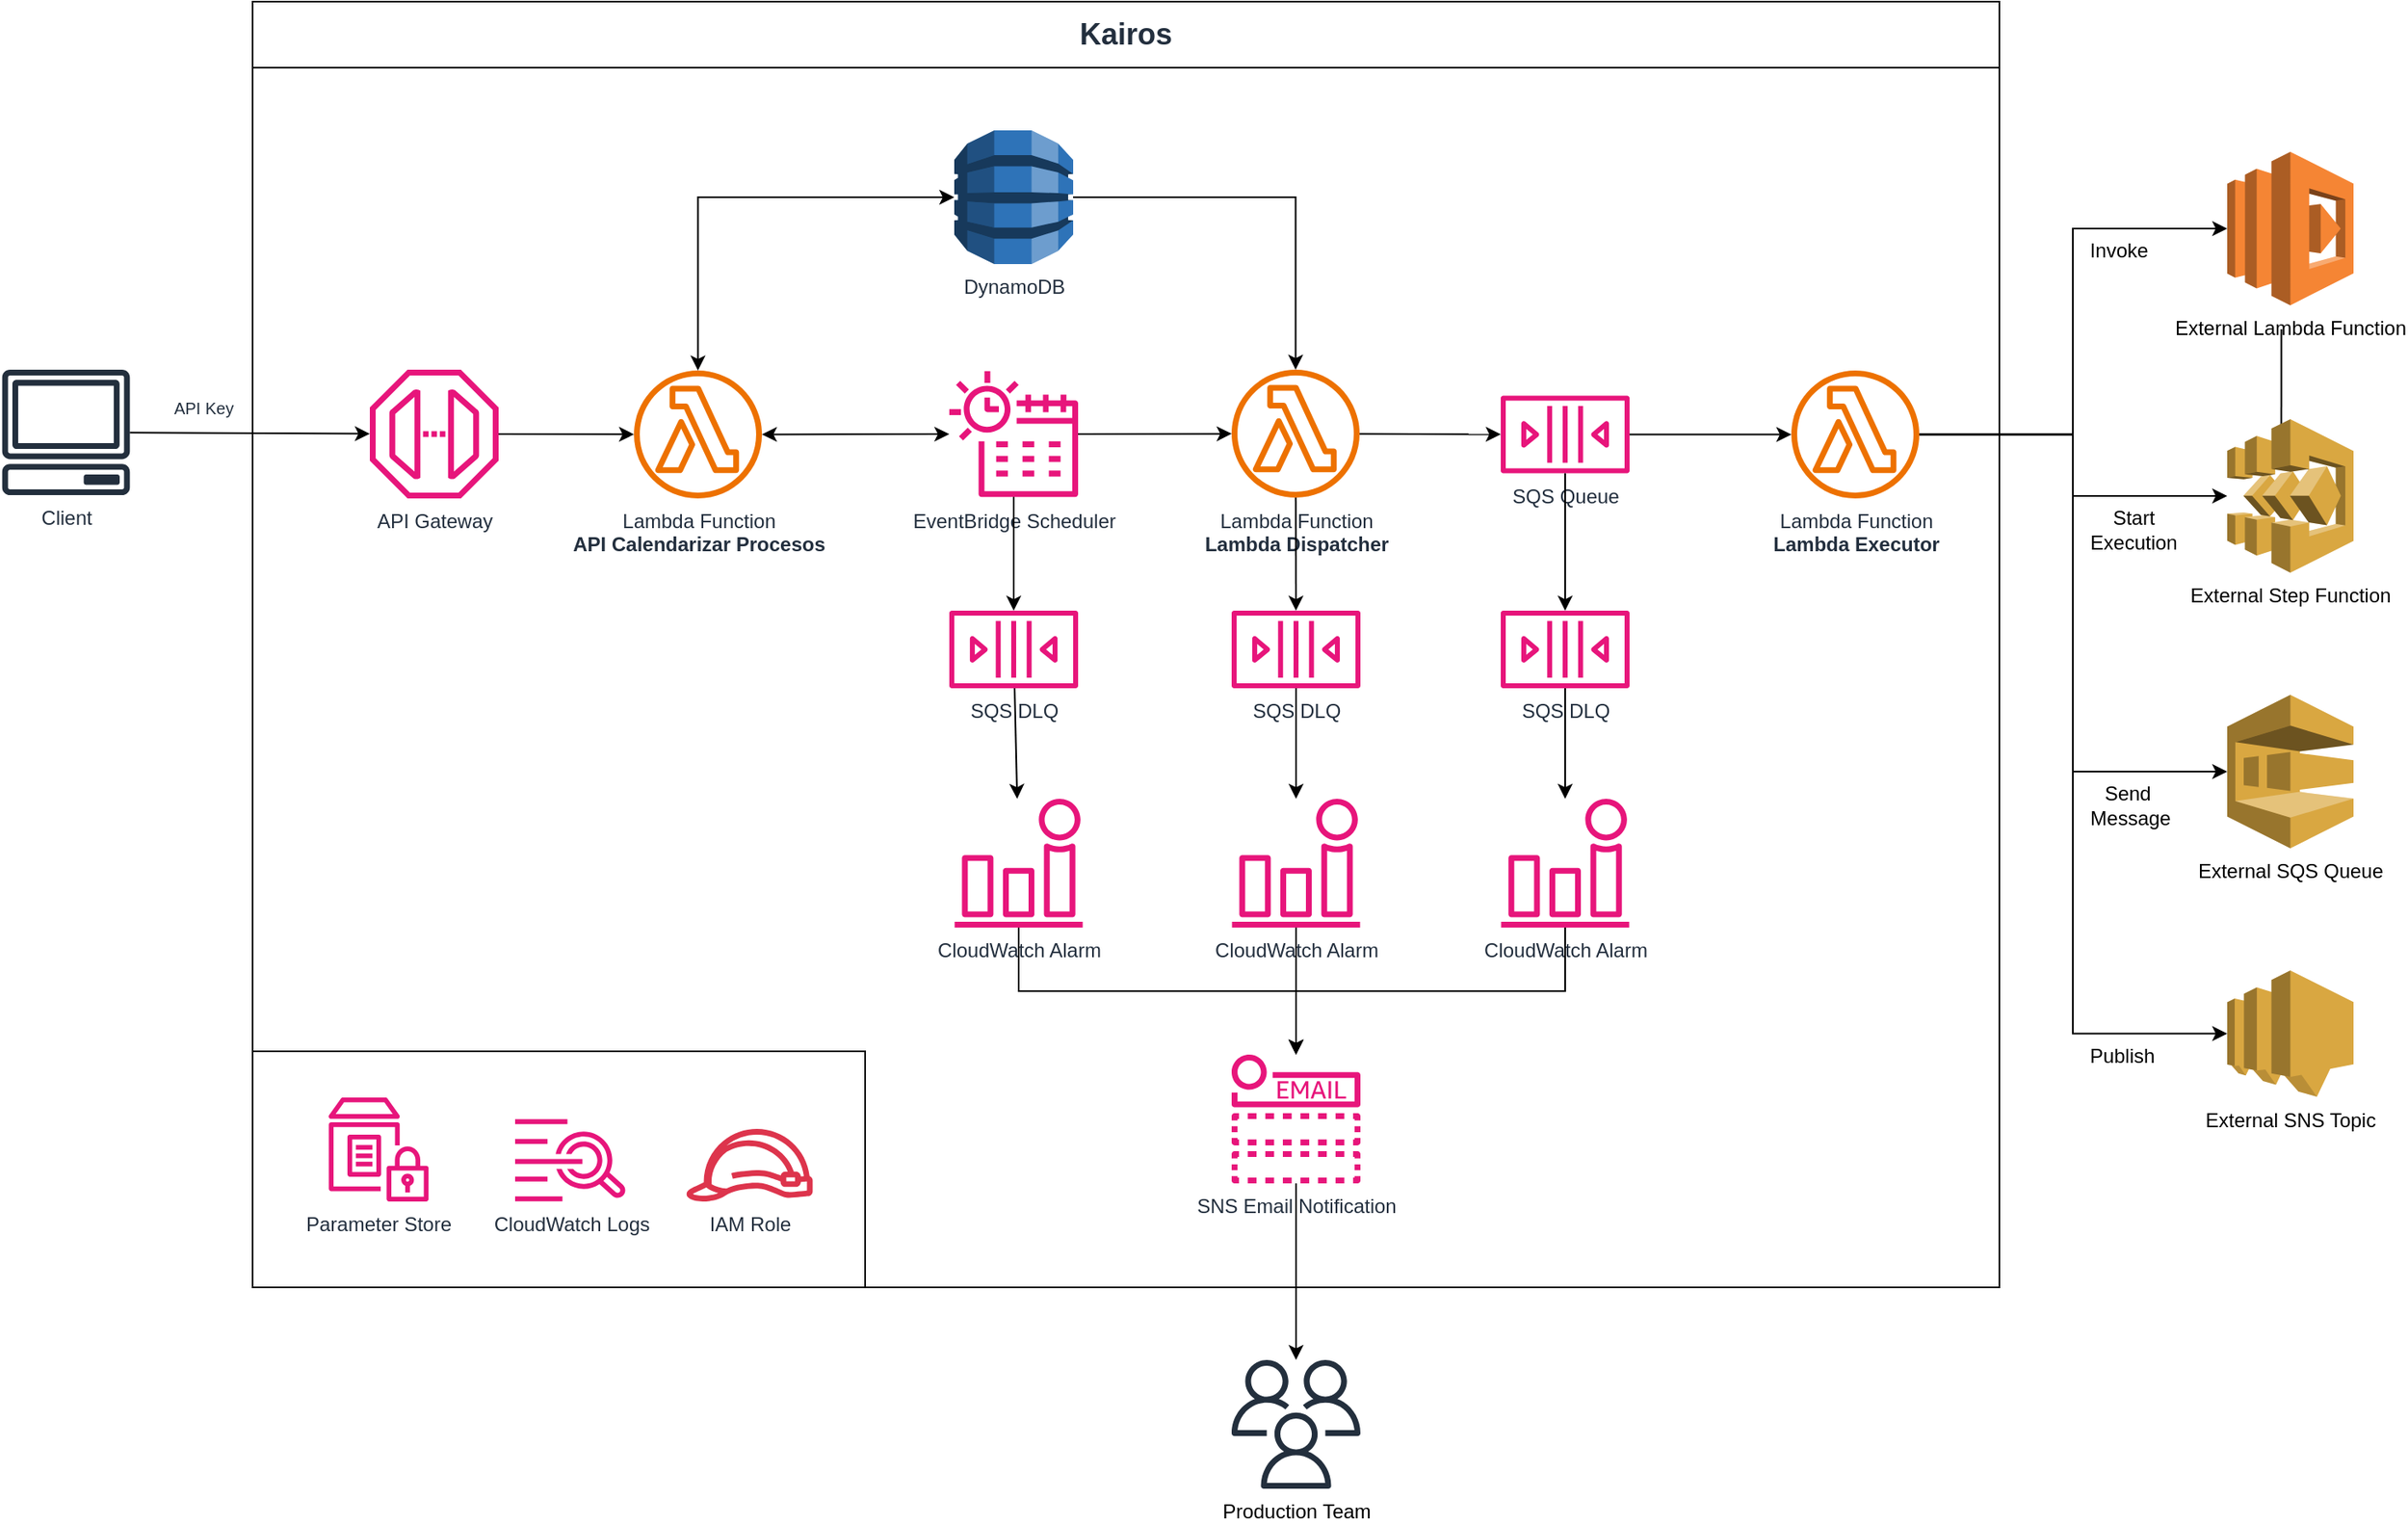 <mxfile version="28.2.0">
  <diagram name="Página-1" id="tlKgyYUkPcTbA9fnqTeT">
    <mxGraphModel dx="1426" dy="785" grid="0" gridSize="10" guides="1" tooltips="1" connect="1" arrows="1" fold="1" page="1" pageScale="1" pageWidth="850" pageHeight="1100" background="light-dark(#FFFFFF,#FFFFFF)" math="0" shadow="0">
      <root>
        <mxCell id="0" />
        <mxCell id="1" parent="0" />
        <mxCell id="nQe1YU0NzkKYAWia5BcY-1" value="Client" style="sketch=0;outlineConnect=0;fontColor=light-dark(#232F3E,#000000);gradientColor=none;fillColor=#232F3D;strokeColor=light-dark(#000000,#000000);dashed=0;verticalLabelPosition=bottom;verticalAlign=top;align=center;html=1;fontSize=12;fontStyle=0;aspect=fixed;pointerEvents=1;shape=mxgraph.aws4.client;" parent="1" vertex="1">
          <mxGeometry x="58" y="263" width="78" height="76" as="geometry" />
        </mxCell>
        <mxCell id="nQe1YU0NzkKYAWia5BcY-2" value="&lt;font style=&quot;font-size: 18px;&quot;&gt;Kairos&lt;/font&gt;" style="swimlane;whiteSpace=wrap;html=1;startSize=40;fillColor=light-dark(#FFFFFF,#FFFFFF);fontColor=light-dark(#232F3E,#000000);strokeColor=light-dark(#000000,#000000);" parent="1" vertex="1">
          <mxGeometry x="210" y="40" width="1058" height="779" as="geometry" />
        </mxCell>
        <mxCell id="nQe1YU0NzkKYAWia5BcY-62" value="" style="rounded=0;whiteSpace=wrap;html=1;fillColor=light-dark(#FFFFFF,#FFFFFF);strokeColor=light-dark(#000000,#000000);" parent="nQe1YU0NzkKYAWia5BcY-2" vertex="1">
          <mxGeometry y="636" width="371" height="143" as="geometry" />
        </mxCell>
        <mxCell id="nQe1YU0NzkKYAWia5BcY-3" value="API Gateway" style="sketch=0;outlineConnect=0;fontColor=light-dark(#232F3E,#000000);gradientColor=none;fillColor=#E7157B;strokeColor=light-dark(#000000,#000000);dashed=0;verticalLabelPosition=bottom;verticalAlign=top;align=center;html=1;fontSize=12;fontStyle=0;aspect=fixed;pointerEvents=1;shape=mxgraph.aws4.endpoint;" parent="nQe1YU0NzkKYAWia5BcY-2" vertex="1">
          <mxGeometry x="71" y="223" width="78" height="78" as="geometry" />
        </mxCell>
        <mxCell id="nQe1YU0NzkKYAWia5BcY-6" value="DynamoDB&lt;div&gt;&lt;br&gt;&lt;/div&gt;" style="outlineConnect=0;dashed=0;verticalLabelPosition=bottom;verticalAlign=top;align=center;html=1;shape=mxgraph.aws3.dynamo_db;fillColor=#2E73B8;gradientColor=none;fontColor=light-dark(#232F3E,#000000);strokeColor=light-dark(#000000,#000000);" parent="nQe1YU0NzkKYAWia5BcY-2" vertex="1">
          <mxGeometry x="425" y="78" width="72" height="81" as="geometry" />
        </mxCell>
        <mxCell id="nQe1YU0NzkKYAWia5BcY-13" value="" style="endArrow=classic;html=1;rounded=0;fontColor=light-dark(#232F3E,#000000);strokeColor=light-dark(#000000,#000000);" parent="nQe1YU0NzkKYAWia5BcY-2" source="nQe1YU0NzkKYAWia5BcY-3" target="nQe1YU0NzkKYAWia5BcY-16" edge="1">
          <mxGeometry width="50" height="50" relative="1" as="geometry">
            <mxPoint x="191" y="495" as="sourcePoint" />
            <mxPoint x="241" y="445" as="targetPoint" />
          </mxGeometry>
        </mxCell>
        <mxCell id="nQe1YU0NzkKYAWia5BcY-15" value="" style="endArrow=classic;startArrow=classic;html=1;rounded=0;fontColor=light-dark(#232F3E,#000000);strokeColor=light-dark(#000000,#000000);edgeStyle=orthogonalEdgeStyle;strokeWidth=1;" parent="nQe1YU0NzkKYAWia5BcY-2" source="nQe1YU0NzkKYAWia5BcY-6" target="nQe1YU0NzkKYAWia5BcY-16" edge="1">
          <mxGeometry width="50" height="50" relative="1" as="geometry">
            <mxPoint x="221" y="425" as="sourcePoint" />
            <mxPoint x="271" y="375" as="targetPoint" />
          </mxGeometry>
        </mxCell>
        <mxCell id="nQe1YU0NzkKYAWia5BcY-16" value="Lambda Function&lt;div&gt;&lt;b&gt;API Calendarizar Procesos&lt;/b&gt;&lt;/div&gt;" style="sketch=0;outlineConnect=0;fontColor=light-dark(#232F3E,#000000);gradientColor=none;fillColor=#ED7100;strokeColor=light-dark(#000000,#000000);dashed=0;verticalLabelPosition=bottom;verticalAlign=top;align=center;html=1;fontSize=12;fontStyle=0;aspect=fixed;pointerEvents=1;shape=mxgraph.aws4.lambda_function;" parent="nQe1YU0NzkKYAWia5BcY-2" vertex="1">
          <mxGeometry x="231" y="223.5" width="77.5" height="77.5" as="geometry" />
        </mxCell>
        <mxCell id="nQe1YU0NzkKYAWia5BcY-23" value="" style="endArrow=classic;startArrow=classic;html=1;rounded=0;fontColor=light-dark(#232F3E,#000000);strokeColor=light-dark(#000000,#000000);" parent="nQe1YU0NzkKYAWia5BcY-2" source="nQe1YU0NzkKYAWia5BcY-10" target="nQe1YU0NzkKYAWia5BcY-16" edge="1">
          <mxGeometry width="50" height="50" relative="1" as="geometry">
            <mxPoint x="454" y="484" as="sourcePoint" />
            <mxPoint x="360" y="372" as="targetPoint" />
          </mxGeometry>
        </mxCell>
        <mxCell id="nQe1YU0NzkKYAWia5BcY-25" value="" style="endArrow=classic;html=1;rounded=0;fontColor=light-dark(#232F3E,#000000);strokeColor=light-dark(#000000,#000000);edgeStyle=orthogonalEdgeStyle;strokeWidth=1;" parent="nQe1YU0NzkKYAWia5BcY-2" source="nQe1YU0NzkKYAWia5BcY-6" target="nQe1YU0NzkKYAWia5BcY-21" edge="1">
          <mxGeometry width="50" height="50" relative="1" as="geometry">
            <mxPoint x="168" y="220" as="sourcePoint" />
            <mxPoint x="250" y="220" as="targetPoint" />
          </mxGeometry>
        </mxCell>
        <mxCell id="nQe1YU0NzkKYAWia5BcY-7" value="Parameter Store" style="sketch=0;outlineConnect=0;fontColor=light-dark(#232F3E,#000000);gradientColor=none;fillColor=#E7157B;strokeColor=light-dark(#000000,#000000);dashed=0;verticalLabelPosition=bottom;verticalAlign=top;align=center;html=1;fontSize=12;fontStyle=0;aspect=fixed;pointerEvents=1;shape=mxgraph.aws4.parameter_store;" parent="nQe1YU0NzkKYAWia5BcY-2" vertex="1">
          <mxGeometry x="46" y="664" width="60.58" height="63" as="geometry" />
        </mxCell>
        <mxCell id="nQe1YU0NzkKYAWia5BcY-8" value="CloudWatch Logs" style="sketch=0;outlineConnect=0;fontColor=light-dark(#232F3E,#000000);gradientColor=none;fillColor=#E7157B;strokeColor=light-dark(#000000,#000000);dashed=0;verticalLabelPosition=bottom;verticalAlign=top;align=center;html=1;fontSize=12;fontStyle=0;aspect=fixed;pointerEvents=1;shape=mxgraph.aws4.cloudwatch_logs;" parent="nQe1YU0NzkKYAWia5BcY-2" vertex="1">
          <mxGeometry x="159" y="677" width="67.24" height="50" as="geometry" />
        </mxCell>
        <mxCell id="nQe1YU0NzkKYAWia5BcY-9" value="IAM Role" style="sketch=0;outlineConnect=0;fontColor=light-dark(#232F3E,#000000);gradientColor=none;fillColor=#DD344C;strokeColor=light-dark(#000000,#000000);dashed=0;verticalLabelPosition=bottom;verticalAlign=top;align=center;html=1;fontSize=12;fontStyle=0;aspect=fixed;pointerEvents=1;shape=mxgraph.aws4.role;" parent="nQe1YU0NzkKYAWia5BcY-2" vertex="1">
          <mxGeometry x="262" y="683" width="78" height="44" as="geometry" />
        </mxCell>
        <mxCell id="nQe1YU0NzkKYAWia5BcY-10" value="EventBridge Scheduler" style="sketch=0;outlineConnect=0;fontColor=light-dark(#232F3E,#000000);gradientColor=none;fillColor=#E7157B;strokeColor=light-dark(#000000,#000000);dashed=0;verticalLabelPosition=bottom;verticalAlign=top;align=center;html=1;fontSize=12;fontStyle=0;aspect=fixed;pointerEvents=1;shape=mxgraph.aws4.eventbridge_scheduler;" parent="nQe1YU0NzkKYAWia5BcY-2" vertex="1">
          <mxGeometry x="422" y="223" width="78" height="78" as="geometry" />
        </mxCell>
        <mxCell id="nQe1YU0NzkKYAWia5BcY-11" value="SQS Queue" style="sketch=0;outlineConnect=0;fontColor=light-dark(#232F3E,#000000);gradientColor=none;fillColor=#E7157B;strokeColor=light-dark(#000000,#000000);dashed=0;verticalLabelPosition=bottom;verticalAlign=top;align=center;html=1;fontSize=12;fontStyle=0;aspect=fixed;pointerEvents=1;shape=mxgraph.aws4.queue;" parent="nQe1YU0NzkKYAWia5BcY-2" vertex="1">
          <mxGeometry x="756" y="238.75" width="78" height="47" as="geometry" />
        </mxCell>
        <mxCell id="nQe1YU0NzkKYAWia5BcY-12" value="SQS DLQ" style="sketch=0;outlineConnect=0;fontColor=light-dark(#232F3E,#000000);gradientColor=none;fillColor=#E7157B;strokeColor=light-dark(#000000,#000000);dashed=0;verticalLabelPosition=bottom;verticalAlign=top;align=center;html=1;fontSize=12;fontStyle=0;aspect=fixed;pointerEvents=1;shape=mxgraph.aws4.queue;" parent="nQe1YU0NzkKYAWia5BcY-2" vertex="1">
          <mxGeometry x="756" y="369" width="78" height="47" as="geometry" />
        </mxCell>
        <mxCell id="nQe1YU0NzkKYAWia5BcY-17" value="CloudWatch Alarm" style="sketch=0;outlineConnect=0;fontColor=light-dark(#232F3E,#000000);gradientColor=none;fillColor=#E7157B;strokeColor=light-dark(#000000,#000000);dashed=0;verticalLabelPosition=bottom;verticalAlign=top;align=center;html=1;fontSize=12;fontStyle=0;aspect=fixed;pointerEvents=1;shape=mxgraph.aws4.alarm;" parent="nQe1YU0NzkKYAWia5BcY-2" vertex="1">
          <mxGeometry x="756" y="483" width="78" height="78" as="geometry" />
        </mxCell>
        <mxCell id="nQe1YU0NzkKYAWia5BcY-21" value="Lambda Function&lt;div&gt;&lt;b&gt;Lambda Dispatcher&lt;/b&gt;&lt;/div&gt;" style="sketch=0;outlineConnect=0;fontColor=light-dark(#232F3E,#000000);gradientColor=none;fillColor=#ED7100;strokeColor=light-dark(#000000,#000000);dashed=0;verticalLabelPosition=bottom;verticalAlign=top;align=center;html=1;fontSize=12;fontStyle=0;aspect=fixed;pointerEvents=1;shape=mxgraph.aws4.lambda_function;" parent="nQe1YU0NzkKYAWia5BcY-2" vertex="1">
          <mxGeometry x="593" y="223" width="77.5" height="77.5" as="geometry" />
        </mxCell>
        <mxCell id="nQe1YU0NzkKYAWia5BcY-26" value="" style="endArrow=classic;html=1;rounded=0;fontColor=light-dark(#232F3E,#000000);strokeColor=light-dark(#000000,#000000);" parent="nQe1YU0NzkKYAWia5BcY-2" source="nQe1YU0NzkKYAWia5BcY-10" target="nQe1YU0NzkKYAWia5BcY-21" edge="1">
          <mxGeometry width="50" height="50" relative="1" as="geometry">
            <mxPoint x="600" y="475" as="sourcePoint" />
            <mxPoint x="696" y="363" as="targetPoint" />
          </mxGeometry>
        </mxCell>
        <mxCell id="nQe1YU0NzkKYAWia5BcY-27" value="Lambda Function&lt;div&gt;&lt;b&gt;Lambda Executor&lt;/b&gt;&lt;/div&gt;" style="sketch=0;outlineConnect=0;fontColor=light-dark(#232F3E,#000000);gradientColor=none;fillColor=#ED7100;strokeColor=light-dark(#000000,#000000);dashed=0;verticalLabelPosition=bottom;verticalAlign=top;align=center;html=1;fontSize=12;fontStyle=0;aspect=fixed;pointerEvents=1;shape=mxgraph.aws4.lambda_function;" parent="nQe1YU0NzkKYAWia5BcY-2" vertex="1">
          <mxGeometry x="932" y="223.5" width="77.5" height="77.5" as="geometry" />
        </mxCell>
        <mxCell id="nQe1YU0NzkKYAWia5BcY-28" value="" style="endArrow=classic;html=1;rounded=0;fontColor=light-dark(#232F3E,#000000);strokeColor=light-dark(#000000,#000000);" parent="nQe1YU0NzkKYAWia5BcY-2" source="nQe1YU0NzkKYAWia5BcY-21" target="nQe1YU0NzkKYAWia5BcY-11" edge="1">
          <mxGeometry width="50" height="50" relative="1" as="geometry">
            <mxPoint x="654" y="447" as="sourcePoint" />
            <mxPoint x="295" y="260" as="targetPoint" />
          </mxGeometry>
        </mxCell>
        <mxCell id="nQe1YU0NzkKYAWia5BcY-29" value="" style="endArrow=classic;html=1;rounded=0;fontColor=light-dark(#232F3E,#000000);strokeColor=light-dark(#000000,#000000);" parent="nQe1YU0NzkKYAWia5BcY-2" source="nQe1YU0NzkKYAWia5BcY-11" target="nQe1YU0NzkKYAWia5BcY-12" edge="1">
          <mxGeometry width="50" height="50" relative="1" as="geometry">
            <mxPoint x="758" y="327" as="sourcePoint" />
            <mxPoint x="851" y="327" as="targetPoint" />
          </mxGeometry>
        </mxCell>
        <mxCell id="nQe1YU0NzkKYAWia5BcY-30" value="" style="endArrow=classic;html=1;rounded=0;fontColor=light-dark(#232F3E,#000000);strokeColor=light-dark(#000000,#000000);" parent="nQe1YU0NzkKYAWia5BcY-2" source="nQe1YU0NzkKYAWia5BcY-12" target="nQe1YU0NzkKYAWia5BcY-17" edge="1">
          <mxGeometry width="50" height="50" relative="1" as="geometry">
            <mxPoint x="799" y="373" as="sourcePoint" />
            <mxPoint x="799" y="456" as="targetPoint" />
          </mxGeometry>
        </mxCell>
        <mxCell id="nQe1YU0NzkKYAWia5BcY-18" value="SNS Email Notification" style="sketch=0;outlineConnect=0;fontColor=light-dark(#232F3E,#000000);gradientColor=none;fillColor=#E7157B;strokeColor=light-dark(#000000,#000000);dashed=0;verticalLabelPosition=bottom;verticalAlign=top;align=center;html=1;fontSize=12;fontStyle=0;aspect=fixed;pointerEvents=1;shape=mxgraph.aws4.email_notification;" parent="nQe1YU0NzkKYAWia5BcY-2" vertex="1">
          <mxGeometry x="593" y="638" width="78" height="78" as="geometry" />
        </mxCell>
        <mxCell id="nQe1YU0NzkKYAWia5BcY-31" value="" style="endArrow=classic;html=1;rounded=0;fontColor=light-dark(#232F3E,#000000);strokeColor=light-dark(#000000,#000000);edgeStyle=elbowEdgeStyle;elbow=vertical;" parent="nQe1YU0NzkKYAWia5BcY-2" source="nQe1YU0NzkKYAWia5BcY-17" target="nQe1YU0NzkKYAWia5BcY-18" edge="1">
          <mxGeometry width="50" height="50" relative="1" as="geometry">
            <mxPoint x="923" y="460" as="sourcePoint" />
            <mxPoint x="790" y="523" as="targetPoint" />
          </mxGeometry>
        </mxCell>
        <mxCell id="nQe1YU0NzkKYAWia5BcY-32" value="" style="endArrow=classic;html=1;rounded=0;fontColor=light-dark(#232F3E,#000000);strokeColor=light-dark(#000000,#000000);" parent="nQe1YU0NzkKYAWia5BcY-2" source="nQe1YU0NzkKYAWia5BcY-11" target="nQe1YU0NzkKYAWia5BcY-27" edge="1">
          <mxGeometry width="50" height="50" relative="1" as="geometry">
            <mxPoint x="716" y="267" as="sourcePoint" />
            <mxPoint x="809" y="267" as="targetPoint" />
          </mxGeometry>
        </mxCell>
        <mxCell id="nQe1YU0NzkKYAWia5BcY-55" value="SQS DLQ" style="sketch=0;outlineConnect=0;fontColor=light-dark(#232F3E,#000000);gradientColor=none;fillColor=#E7157B;strokeColor=light-dark(#000000,#000000);dashed=0;verticalLabelPosition=bottom;verticalAlign=top;align=center;html=1;fontSize=12;fontStyle=0;aspect=fixed;pointerEvents=1;shape=mxgraph.aws4.queue;" parent="nQe1YU0NzkKYAWia5BcY-2" vertex="1">
          <mxGeometry x="422" y="369" width="78" height="47" as="geometry" />
        </mxCell>
        <mxCell id="nQe1YU0NzkKYAWia5BcY-56" value="" style="endArrow=classic;html=1;rounded=0;fontColor=light-dark(#232F3E,#000000);strokeColor=light-dark(#000000,#000000);" parent="nQe1YU0NzkKYAWia5BcY-2" source="nQe1YU0NzkKYAWia5BcY-10" target="nQe1YU0NzkKYAWia5BcY-55" edge="1">
          <mxGeometry width="50" height="50" relative="1" as="geometry">
            <mxPoint x="791" y="328" as="sourcePoint" />
            <mxPoint x="791" y="411" as="targetPoint" />
          </mxGeometry>
        </mxCell>
        <mxCell id="nQe1YU0NzkKYAWia5BcY-57" value="CloudWatch Alarm" style="sketch=0;outlineConnect=0;fontColor=light-dark(#232F3E,#000000);gradientColor=none;fillColor=#E7157B;strokeColor=light-dark(#000000,#000000);dashed=0;verticalLabelPosition=bottom;verticalAlign=top;align=center;html=1;fontSize=12;fontStyle=0;aspect=fixed;pointerEvents=1;shape=mxgraph.aws4.alarm;" parent="nQe1YU0NzkKYAWia5BcY-2" vertex="1">
          <mxGeometry x="425" y="483" width="78" height="78" as="geometry" />
        </mxCell>
        <mxCell id="nQe1YU0NzkKYAWia5BcY-60" value="" style="endArrow=classic;html=1;rounded=0;fontColor=light-dark(#232F3E,#000000);strokeColor=light-dark(#000000,#000000);edgeStyle=elbowEdgeStyle;elbow=vertical;" parent="nQe1YU0NzkKYAWia5BcY-2" source="nQe1YU0NzkKYAWia5BcY-57" target="nQe1YU0NzkKYAWia5BcY-18" edge="1">
          <mxGeometry width="50" height="50" relative="1" as="geometry">
            <mxPoint x="549" y="773" as="sourcePoint" />
            <mxPoint x="464" y="640" as="targetPoint" />
          </mxGeometry>
        </mxCell>
        <mxCell id="nQe1YU0NzkKYAWia5BcY-61" value="" style="endArrow=classic;html=1;rounded=0;fontColor=light-dark(#232F3E,#000000);strokeColor=light-dark(#000000,#000000);" parent="nQe1YU0NzkKYAWia5BcY-2" source="nQe1YU0NzkKYAWia5BcY-55" target="nQe1YU0NzkKYAWia5BcY-57" edge="1">
          <mxGeometry width="50" height="50" relative="1" as="geometry">
            <mxPoint x="469" y="677" as="sourcePoint" />
            <mxPoint x="469" y="756" as="targetPoint" />
          </mxGeometry>
        </mxCell>
        <mxCell id="kDAO77yIVeqDL1q_L4vv-3" value="SQS DLQ" style="sketch=0;outlineConnect=0;fontColor=light-dark(#232F3E,#000000);gradientColor=none;fillColor=#E7157B;strokeColor=light-dark(#000000,#000000);dashed=0;verticalLabelPosition=bottom;verticalAlign=top;align=center;html=1;fontSize=12;fontStyle=0;aspect=fixed;pointerEvents=1;shape=mxgraph.aws4.queue;" vertex="1" parent="nQe1YU0NzkKYAWia5BcY-2">
          <mxGeometry x="593" y="369" width="78" height="47" as="geometry" />
        </mxCell>
        <mxCell id="kDAO77yIVeqDL1q_L4vv-4" value="CloudWatch Alarm" style="sketch=0;outlineConnect=0;fontColor=light-dark(#232F3E,#000000);gradientColor=none;fillColor=#E7157B;strokeColor=light-dark(#000000,#000000);dashed=0;verticalLabelPosition=bottom;verticalAlign=top;align=center;html=1;fontSize=12;fontStyle=0;aspect=fixed;pointerEvents=1;shape=mxgraph.aws4.alarm;" vertex="1" parent="nQe1YU0NzkKYAWia5BcY-2">
          <mxGeometry x="593" y="483" width="78" height="78" as="geometry" />
        </mxCell>
        <mxCell id="kDAO77yIVeqDL1q_L4vv-5" value="" style="endArrow=classic;html=1;rounded=0;fontColor=light-dark(#232F3E,#000000);strokeColor=light-dark(#000000,#000000);" edge="1" parent="nQe1YU0NzkKYAWia5BcY-2" source="kDAO77yIVeqDL1q_L4vv-3" target="kDAO77yIVeqDL1q_L4vv-4">
          <mxGeometry width="50" height="50" relative="1" as="geometry">
            <mxPoint x="640" y="677" as="sourcePoint" />
            <mxPoint x="640" y="756" as="targetPoint" />
          </mxGeometry>
        </mxCell>
        <mxCell id="kDAO77yIVeqDL1q_L4vv-6" value="" style="endArrow=classic;html=1;rounded=0;fontColor=light-dark(#232F3E,#000000);strokeColor=light-dark(#000000,#000000);" edge="1" parent="nQe1YU0NzkKYAWia5BcY-2" source="nQe1YU0NzkKYAWia5BcY-21" target="kDAO77yIVeqDL1q_L4vv-3">
          <mxGeometry width="50" height="50" relative="1" as="geometry">
            <mxPoint x="543" y="451" as="sourcePoint" />
            <mxPoint x="544" y="518" as="targetPoint" />
          </mxGeometry>
        </mxCell>
        <mxCell id="kDAO77yIVeqDL1q_L4vv-7" value="" style="endArrow=classic;html=1;rounded=0;fontColor=light-dark(#232F3E,#000000);strokeColor=light-dark(#000000,#000000);" edge="1" parent="nQe1YU0NzkKYAWia5BcY-2" source="kDAO77yIVeqDL1q_L4vv-4" target="nQe1YU0NzkKYAWia5BcY-18">
          <mxGeometry width="50" height="50" relative="1" as="geometry">
            <mxPoint x="561" y="482" as="sourcePoint" />
            <mxPoint x="561" y="550" as="targetPoint" />
          </mxGeometry>
        </mxCell>
        <mxCell id="nQe1YU0NzkKYAWia5BcY-4" value="" style="endArrow=classic;html=1;rounded=0;fontColor=light-dark(#232F3E,#000000);strokeColor=light-dark(#000000,#000000);" parent="1" source="nQe1YU0NzkKYAWia5BcY-1" target="nQe1YU0NzkKYAWia5BcY-3" edge="1">
          <mxGeometry width="50" height="50" relative="1" as="geometry">
            <mxPoint x="155" y="370" as="sourcePoint" />
            <mxPoint x="205" y="320" as="targetPoint" />
          </mxGeometry>
        </mxCell>
        <mxCell id="nQe1YU0NzkKYAWia5BcY-5" value="&lt;font style=&quot;font-size: 10px;&quot;&gt;API Key&lt;/font&gt;" style="text;html=1;align=center;verticalAlign=middle;resizable=0;points=[];autosize=1;strokeColor=none;fillColor=none;fontColor=light-dark(#232F3E,#000000);" parent="1" vertex="1">
          <mxGeometry x="150" y="271" width="60" height="30" as="geometry" />
        </mxCell>
        <mxCell id="nQe1YU0NzkKYAWia5BcY-20" value="Production Team" style="sketch=0;outlineConnect=0;fontColor=light-dark(#000000,#000000);gradientColor=none;fillColor=#232F3D;strokeColor=none;dashed=0;verticalLabelPosition=bottom;verticalAlign=top;align=center;html=1;fontSize=12;fontStyle=0;aspect=fixed;pointerEvents=1;shape=mxgraph.aws4.users;" parent="1" vertex="1">
          <mxGeometry x="803" y="863" width="78" height="78" as="geometry" />
        </mxCell>
        <mxCell id="nQe1YU0NzkKYAWia5BcY-54" value="" style="endArrow=classic;html=1;rounded=0;fontColor=light-dark(#232F3E,#000000);strokeColor=light-dark(#000000,#000000);edgeStyle=orthogonalEdgeStyle;" parent="1" source="nQe1YU0NzkKYAWia5BcY-18" target="nQe1YU0NzkKYAWia5BcY-20" edge="1">
          <mxGeometry width="50" height="50" relative="1" as="geometry">
            <mxPoint x="1085" y="629" as="sourcePoint" />
            <mxPoint x="1203" y="562" as="targetPoint" />
          </mxGeometry>
        </mxCell>
        <mxCell id="nQe1YU0NzkKYAWia5BcY-66" value="" style="edgeStyle=orthogonalEdgeStyle;rounded=0;orthogonalLoop=1;jettySize=auto;html=1;" parent="1" edge="1">
          <mxGeometry relative="1" as="geometry">
            <mxPoint x="1438.8" y="238.5" as="sourcePoint" />
            <mxPoint x="1438.75" y="318.5" as="targetPoint" />
          </mxGeometry>
        </mxCell>
        <mxCell id="nQe1YU0NzkKYAWia5BcY-67" value="External Step Function" style="outlineConnect=0;dashed=0;verticalLabelPosition=bottom;verticalAlign=top;align=center;html=1;shape=mxgraph.aws3.step_functions;fillColor=#D9A741;gradientColor=none;fontColor=light-dark(#000000,#000000);" parent="1" vertex="1">
          <mxGeometry x="1406" y="293" width="76.5" height="93" as="geometry" />
        </mxCell>
        <mxCell id="nQe1YU0NzkKYAWia5BcY-68" value="External Lambda Function" style="outlineConnect=0;dashed=0;verticalLabelPosition=bottom;verticalAlign=top;align=center;html=1;shape=mxgraph.aws3.lambda;fillColor=#F58534;gradientColor=none;fontColor=light-dark(#000000,#000000);" parent="1" vertex="1">
          <mxGeometry x="1406" y="131" width="76.5" height="93" as="geometry" />
        </mxCell>
        <mxCell id="nQe1YU0NzkKYAWia5BcY-69" value="&lt;font style=&quot;color: light-dark(rgb(0, 0, 0), rgb(0, 0, 0));&quot;&gt;External SQS Queue&lt;/font&gt;" style="outlineConnect=0;dashed=0;verticalLabelPosition=bottom;verticalAlign=top;align=center;html=1;shape=mxgraph.aws3.sqs;fillColor=#D9A741;gradientColor=none;" parent="1" vertex="1">
          <mxGeometry x="1406" y="460" width="76.5" height="93" as="geometry" />
        </mxCell>
        <mxCell id="nQe1YU0NzkKYAWia5BcY-70" value="External SNS Topic" style="outlineConnect=0;dashed=0;verticalLabelPosition=bottom;verticalAlign=top;align=center;html=1;shape=mxgraph.aws3.sns;fillColor=#D9A741;gradientColor=none;fontColor=light-dark(#000000,#000000);" parent="1" vertex="1">
          <mxGeometry x="1406" y="627" width="76.5" height="76.5" as="geometry" />
        </mxCell>
        <mxCell id="nQe1YU0NzkKYAWia5BcY-71" value="" style="endArrow=classic;html=1;rounded=0;fontColor=light-dark(#232F3E,#000000);strokeColor=light-dark(#000000,#000000);edgeStyle=elbowEdgeStyle;strokeWidth=1;" parent="1" source="nQe1YU0NzkKYAWia5BcY-27" target="nQe1YU0NzkKYAWia5BcY-68" edge="1">
          <mxGeometry width="50" height="50" relative="1" as="geometry">
            <mxPoint x="1089" y="301" as="sourcePoint" />
            <mxPoint x="1201" y="301" as="targetPoint" />
          </mxGeometry>
        </mxCell>
        <mxCell id="nQe1YU0NzkKYAWia5BcY-72" value="" style="endArrow=classic;html=1;rounded=0;fontColor=light-dark(#232F3E,#000000);strokeColor=light-dark(#000000,#000000);edgeStyle=elbowEdgeStyle;spacing=2;fontSize=11;strokeWidth=1;" parent="1" source="nQe1YU0NzkKYAWia5BcY-27" target="nQe1YU0NzkKYAWia5BcY-70" edge="1">
          <mxGeometry width="50" height="50" relative="1" as="geometry">
            <mxPoint x="1219" y="502" as="sourcePoint" />
            <mxPoint x="1331" y="502" as="targetPoint" />
          </mxGeometry>
        </mxCell>
        <mxCell id="nQe1YU0NzkKYAWia5BcY-73" value="" style="endArrow=classic;html=1;rounded=0;fontColor=light-dark(#232F3E,#000000);strokeColor=light-dark(#000000,#000000);edgeStyle=elbowEdgeStyle;strokeWidth=1;" parent="1" source="nQe1YU0NzkKYAWia5BcY-27" target="nQe1YU0NzkKYAWia5BcY-69" edge="1">
          <mxGeometry width="50" height="50" relative="1" as="geometry">
            <mxPoint x="1293" y="339" as="sourcePoint" />
            <mxPoint x="1404" y="601" as="targetPoint" />
          </mxGeometry>
        </mxCell>
        <mxCell id="nQe1YU0NzkKYAWia5BcY-74" value="" style="endArrow=classic;html=1;rounded=0;fontColor=light-dark(#232F3E,#000000);strokeColor=light-dark(#000000,#000000);edgeStyle=elbowEdgeStyle;strokeWidth=1;" parent="1" source="nQe1YU0NzkKYAWia5BcY-27" target="nQe1YU0NzkKYAWia5BcY-67" edge="1">
          <mxGeometry width="50" height="50" relative="1" as="geometry">
            <mxPoint x="1330" y="381" as="sourcePoint" />
            <mxPoint x="1503" y="522" as="targetPoint" />
          </mxGeometry>
        </mxCell>
        <mxCell id="nQe1YU0NzkKYAWia5BcY-75" value="&lt;font style=&quot;color: light-dark(rgb(0, 0, 0), rgb(0, 0, 0));&quot;&gt;Publish&lt;/font&gt;" style="text;html=1;align=center;verticalAlign=middle;resizable=0;points=[];autosize=1;strokeColor=none;fillColor=none;" parent="1" vertex="1">
          <mxGeometry x="1313" y="666" width="57" height="26" as="geometry" />
        </mxCell>
        <mxCell id="nQe1YU0NzkKYAWia5BcY-76" value="&lt;font style=&quot;color: light-dark(rgb(0, 0, 0), rgb(0, 0, 0));&quot;&gt;Send&amp;nbsp;&lt;/font&gt;&lt;div&gt;&lt;font style=&quot;color: light-dark(rgb(0, 0, 0), rgb(0, 0, 0));&quot;&gt;Message&lt;/font&gt;&lt;/div&gt;" style="text;html=1;align=center;verticalAlign=middle;resizable=0;points=[];autosize=1;strokeColor=none;fillColor=none;" parent="1" vertex="1">
          <mxGeometry x="1313" y="506" width="67" height="41" as="geometry" />
        </mxCell>
        <mxCell id="nQe1YU0NzkKYAWia5BcY-77" value="&lt;font&gt;Start&lt;/font&gt;&lt;div&gt;&lt;font&gt;Execution&lt;/font&gt;&lt;/div&gt;" style="text;html=1;align=center;verticalAlign=middle;resizable=0;points=[];autosize=1;strokeColor=none;fillColor=none;fontColor=light-dark(#000000,#000000);" parent="1" vertex="1">
          <mxGeometry x="1313" y="339" width="71" height="41" as="geometry" />
        </mxCell>
        <mxCell id="nQe1YU0NzkKYAWia5BcY-78" value="&lt;font&gt;Invoke&lt;/font&gt;" style="text;html=1;align=center;verticalAlign=middle;resizable=0;points=[];autosize=1;strokeColor=none;fillColor=none;fontColor=light-dark(#000000,#000000);" parent="1" vertex="1">
          <mxGeometry x="1313" y="178" width="53" height="26" as="geometry" />
        </mxCell>
      </root>
    </mxGraphModel>
  </diagram>
</mxfile>
